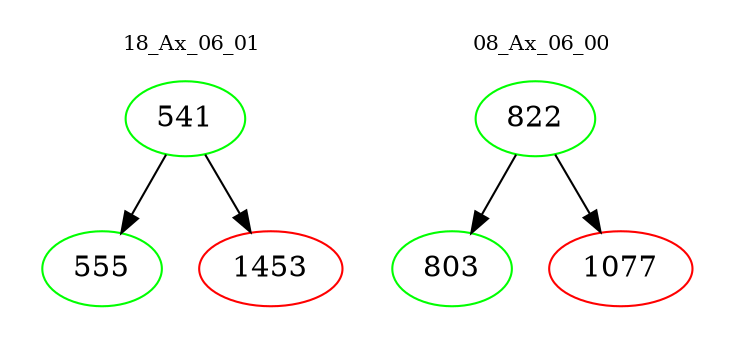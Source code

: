 digraph{
subgraph cluster_0 {
color = white
label = "18_Ax_06_01";
fontsize=10;
T0_541 [label="541", color="green"]
T0_541 -> T0_555 [color="black"]
T0_555 [label="555", color="green"]
T0_541 -> T0_1453 [color="black"]
T0_1453 [label="1453", color="red"]
}
subgraph cluster_1 {
color = white
label = "08_Ax_06_00";
fontsize=10;
T1_822 [label="822", color="green"]
T1_822 -> T1_803 [color="black"]
T1_803 [label="803", color="green"]
T1_822 -> T1_1077 [color="black"]
T1_1077 [label="1077", color="red"]
}
}
